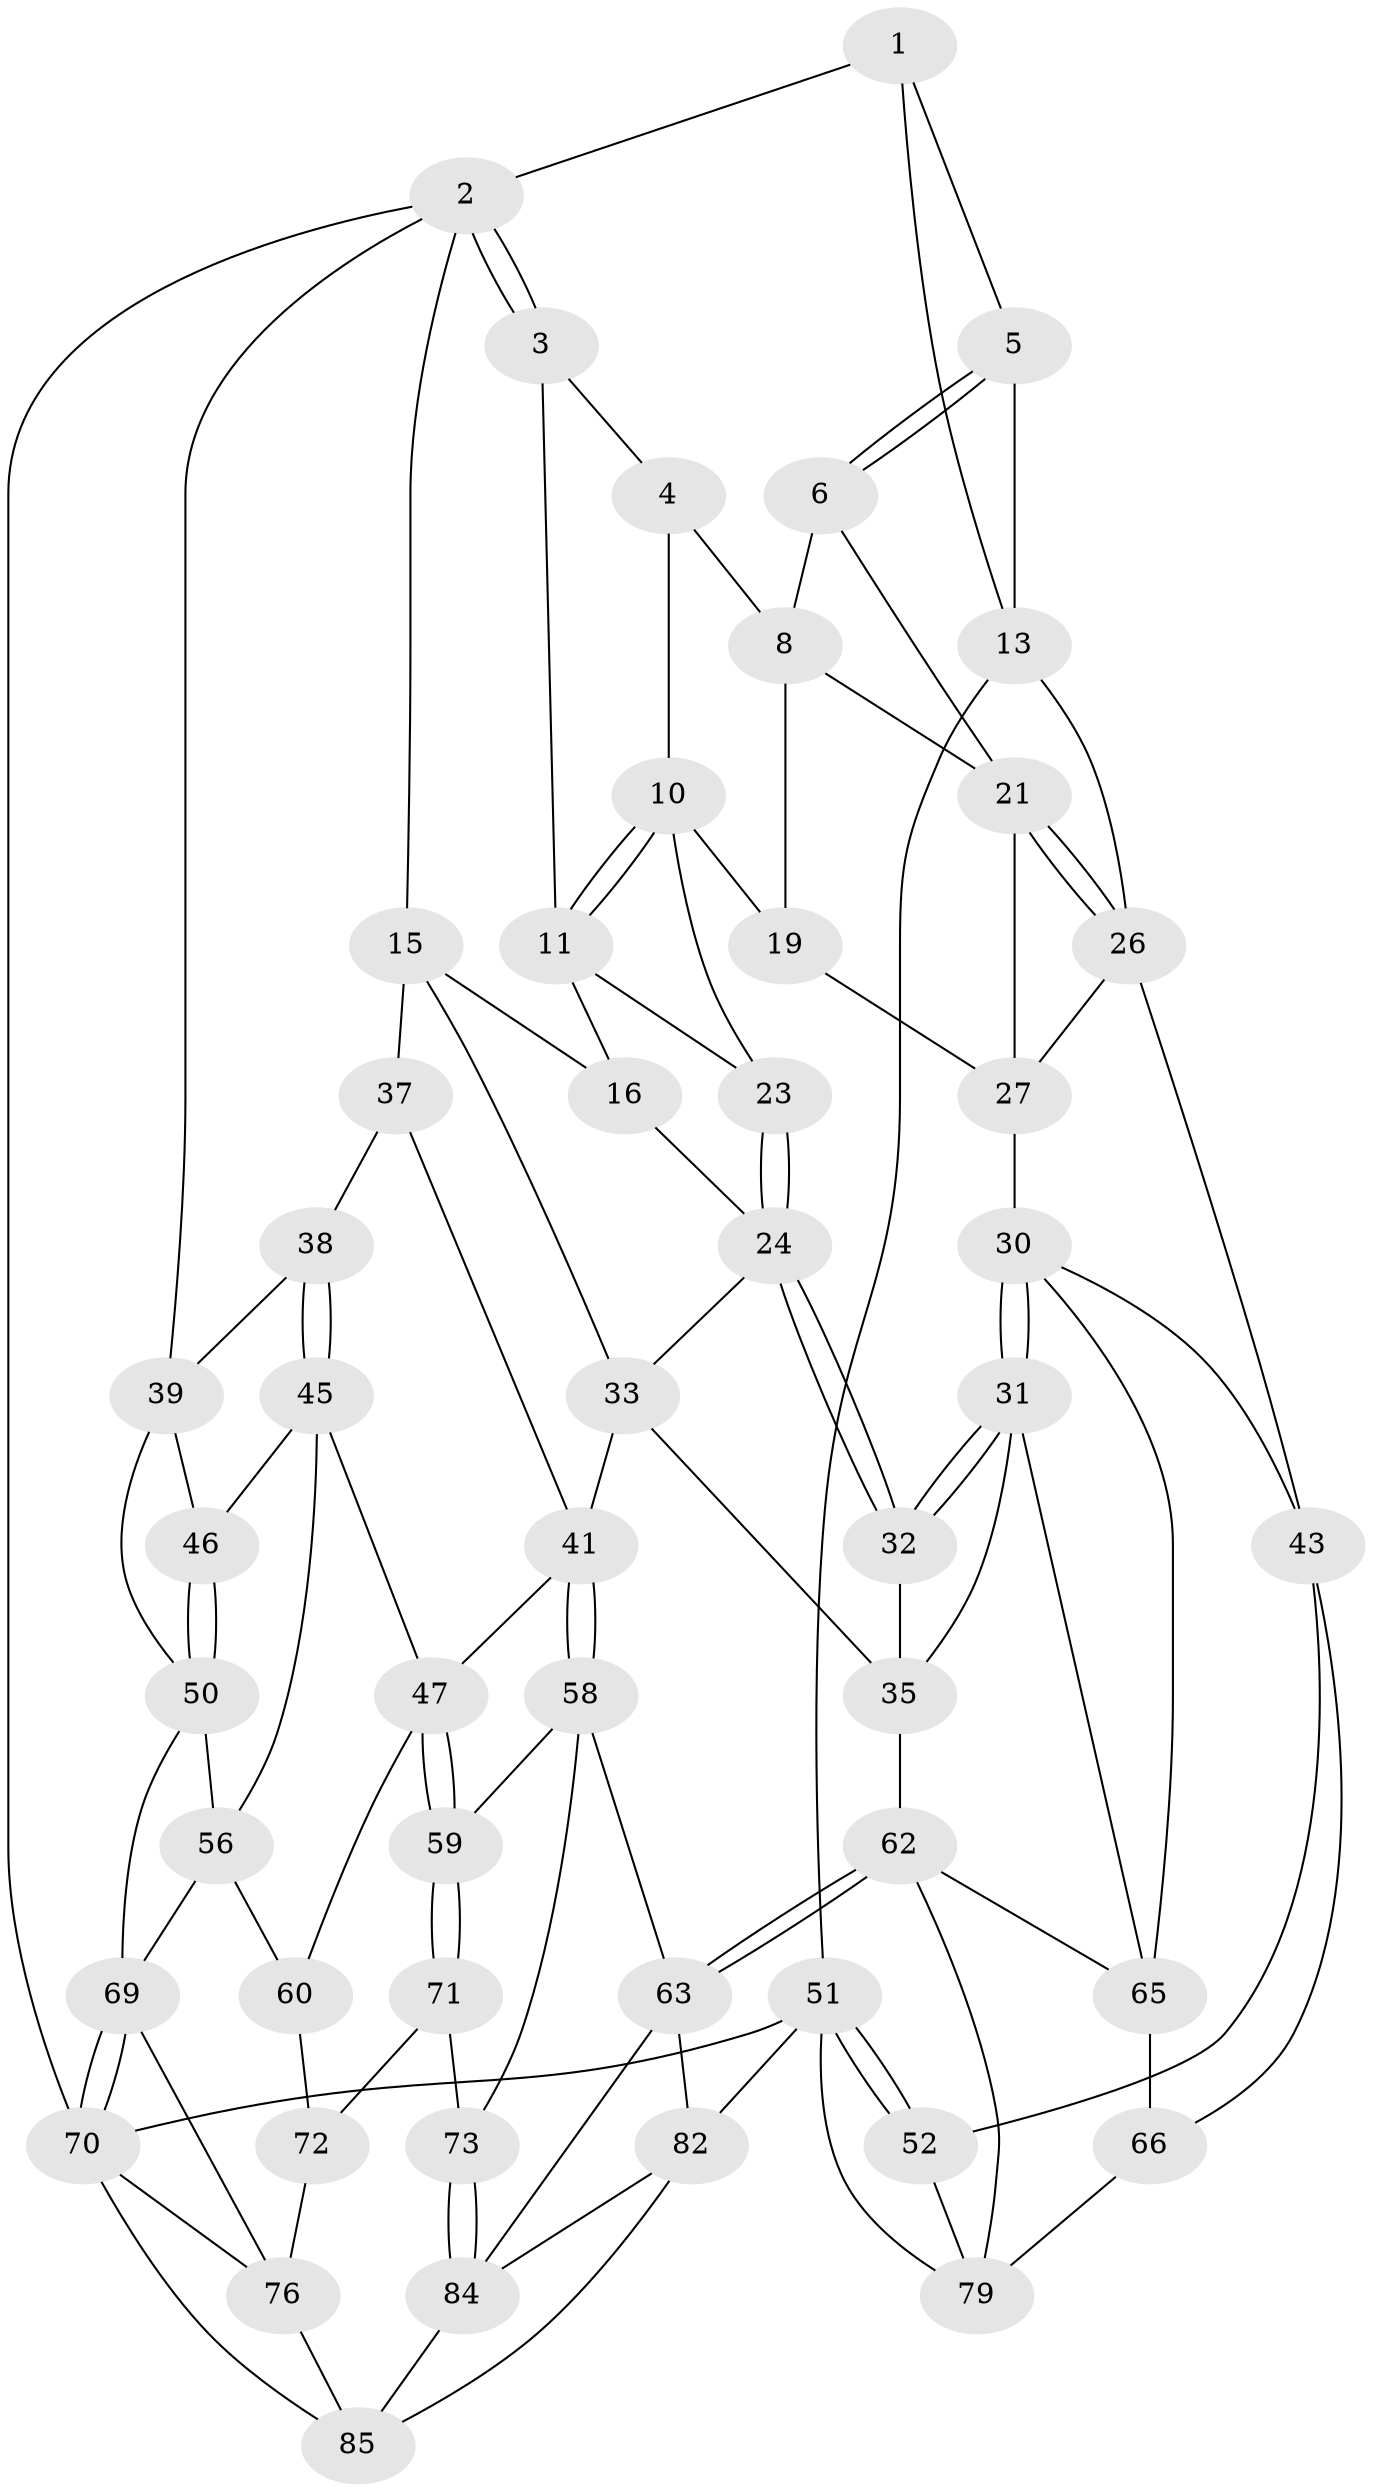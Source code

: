 // original degree distribution, {3: 0.02247191011235955, 5: 0.449438202247191, 4: 0.2808988764044944, 6: 0.24719101123595505}
// Generated by graph-tools (version 1.1) at 2025/42/03/06/25 10:42:36]
// undirected, 52 vertices, 113 edges
graph export_dot {
graph [start="1"]
  node [color=gray90,style=filled];
  1 [pos="+0.7761357688372016+0"];
  2 [pos="+0+0",super="+14"];
  3 [pos="+0.4944946581589184+0"];
  4 [pos="+0.6463580737085216+0",super="+9"];
  5 [pos="+0.8900670758479439+0.09191511217552803",super="+12"];
  6 [pos="+0.8563174876466366+0.23004810112880072",super="+7"];
  8 [pos="+0.7142678446380841+0.17465939054686874",super="+18"];
  10 [pos="+0.5730682062655712+0.24326844173012058",super="+20"];
  11 [pos="+0.4450832144267802+0.008858886131557086",super="+17"];
  13 [pos="+1+0.17347770864103151"];
  15 [pos="+0.1847221335374369+0.2415697110921411",super="+34"];
  16 [pos="+0.3127839259110824+0.15833353232437272"];
  19 [pos="+0.6233636976816029+0.31647664684116134"];
  21 [pos="+0.8460874007392378+0.2649283953874472",super="+22"];
  23 [pos="+0.557507924773864+0.3367954009151419"];
  24 [pos="+0.5444462760200125+0.3588291578401533",super="+25"];
  26 [pos="+1+0.2596348562235485",super="+29"];
  27 [pos="+0.8329008949688613+0.3437170160570394",super="+28"];
  30 [pos="+0.7620998916301243+0.4401377971989924",super="+44"];
  31 [pos="+0.6915461881708235+0.5115798137163459",super="+54"];
  32 [pos="+0.5629005049366173+0.4125684277760757"];
  33 [pos="+0.41166010424052835+0.38801068503577085",super="+36"];
  35 [pos="+0.4914848748247517+0.519355233679498",super="+55"];
  37 [pos="+0.1899245875444352+0.3629774446487561"];
  38 [pos="+0.13279899890411723+0.4116803291360678"];
  39 [pos="+0.016660914868928185+0.46206712521600846",super="+40"];
  41 [pos="+0.3619611577703566+0.5340965388471813",super="+42"];
  43 [pos="+1+0.6010728970312497",super="+53"];
  45 [pos="+0.0649694710835414+0.5409214179419082",super="+49"];
  46 [pos="+0.04557265115504785+0.5229107115366909"];
  47 [pos="+0.1850434171747152+0.5305645134344852",super="+48"];
  50 [pos="+0+0.5493209841009373",super="+57"];
  51 [pos="+1+1",super="+81"];
  52 [pos="+1+0.737425453211101"];
  56 [pos="+0.008496497502988917+0.5692709193448644",super="+61"];
  58 [pos="+0.3515917392616053+0.5933800449339701",super="+64"];
  59 [pos="+0.26850052125847246+0.6337124343784577"];
  60 [pos="+0.09738744951891697+0.6851151078169608"];
  62 [pos="+0.5602677375584868+0.7574989159364371",super="+68"];
  63 [pos="+0.5439212401597409+0.7680933178040413",super="+83"];
  65 [pos="+0.757757241590191+0.574074077058104",super="+67"];
  66 [pos="+0.8368955503588601+0.741546488377792"];
  69 [pos="+0+0.785182188098843",super="+78"];
  70 [pos="+0+1",super="+89"];
  71 [pos="+0.221382799943883+0.7067768318631464",super="+74"];
  72 [pos="+0.21650593274659594+0.7081927422564078",super="+75"];
  73 [pos="+0.4062398199218667+0.8209570593155225"];
  76 [pos="+0.15296430410475406+0.9241000204133003",super="+77"];
  79 [pos="+0.9231769528395094+0.8799152407388813",super="+80"];
  82 [pos="+0.7086210851245117+1",super="+87"];
  84 [pos="+0.37194996934488606+0.924561338323637",super="+86"];
  85 [pos="+0.2798051155749239+0.9465850465169461",super="+88"];
  1 -- 2;
  1 -- 5;
  1 -- 13;
  2 -- 3;
  2 -- 3;
  2 -- 70;
  2 -- 15;
  2 -- 39;
  3 -- 4;
  3 -- 11;
  4 -- 8;
  4 -- 10;
  5 -- 6 [weight=2];
  5 -- 6;
  5 -- 13;
  6 -- 8;
  6 -- 21;
  8 -- 19;
  8 -- 21;
  10 -- 11;
  10 -- 11;
  10 -- 19;
  10 -- 23;
  11 -- 16;
  11 -- 23;
  13 -- 26;
  13 -- 51;
  15 -- 16;
  15 -- 33;
  15 -- 37;
  16 -- 24;
  19 -- 27;
  21 -- 26;
  21 -- 26;
  21 -- 27;
  23 -- 24;
  23 -- 24;
  24 -- 32;
  24 -- 32;
  24 -- 33;
  26 -- 43;
  26 -- 27;
  27 -- 30;
  30 -- 31;
  30 -- 31;
  30 -- 65;
  30 -- 43;
  31 -- 32;
  31 -- 32;
  31 -- 65;
  31 -- 35;
  32 -- 35;
  33 -- 35;
  33 -- 41;
  35 -- 62;
  37 -- 38;
  37 -- 41;
  38 -- 39;
  38 -- 45;
  38 -- 45;
  39 -- 46;
  39 -- 50;
  41 -- 58;
  41 -- 58;
  41 -- 47;
  43 -- 66;
  43 -- 52;
  45 -- 46;
  45 -- 56;
  45 -- 47;
  46 -- 50;
  46 -- 50;
  47 -- 59;
  47 -- 59;
  47 -- 60;
  50 -- 56;
  50 -- 69;
  51 -- 52;
  51 -- 52;
  51 -- 70;
  51 -- 82;
  51 -- 79;
  52 -- 79;
  56 -- 60;
  56 -- 69;
  58 -- 59;
  58 -- 73;
  58 -- 63;
  59 -- 71;
  59 -- 71;
  60 -- 72;
  62 -- 63;
  62 -- 63;
  62 -- 79;
  62 -- 65;
  63 -- 82;
  63 -- 84;
  65 -- 66;
  66 -- 79;
  69 -- 70;
  69 -- 70;
  69 -- 76;
  70 -- 76;
  70 -- 85;
  71 -- 72 [weight=2];
  71 -- 73;
  72 -- 76;
  73 -- 84;
  73 -- 84;
  76 -- 85;
  82 -- 84;
  82 -- 85;
  84 -- 85;
}
